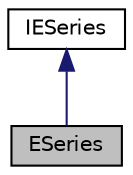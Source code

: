 digraph "ESeries"
{
 // LATEX_PDF_SIZE
  edge [fontname="Helvetica",fontsize="10",labelfontname="Helvetica",labelfontsize="10"];
  node [fontname="Helvetica",fontsize="10",shape=record];
  Node1 [label="ESeries",height=0.2,width=0.4,color="black", fillcolor="grey75", style="filled", fontcolor="black",tooltip="The ESeries class represents the E resistor series E12 and E24. If more E resistor series are require..."];
  Node2 -> Node1 [dir="back",color="midnightblue",fontsize="10",style="solid",fontname="Helvetica"];
  Node2 [label="IESeries",height=0.2,width=0.4,color="black", fillcolor="white", style="filled",URL="$classIESeries.html",tooltip="The IESeries class is an interface to be able to mock ESeries class for test reasons."];
}
